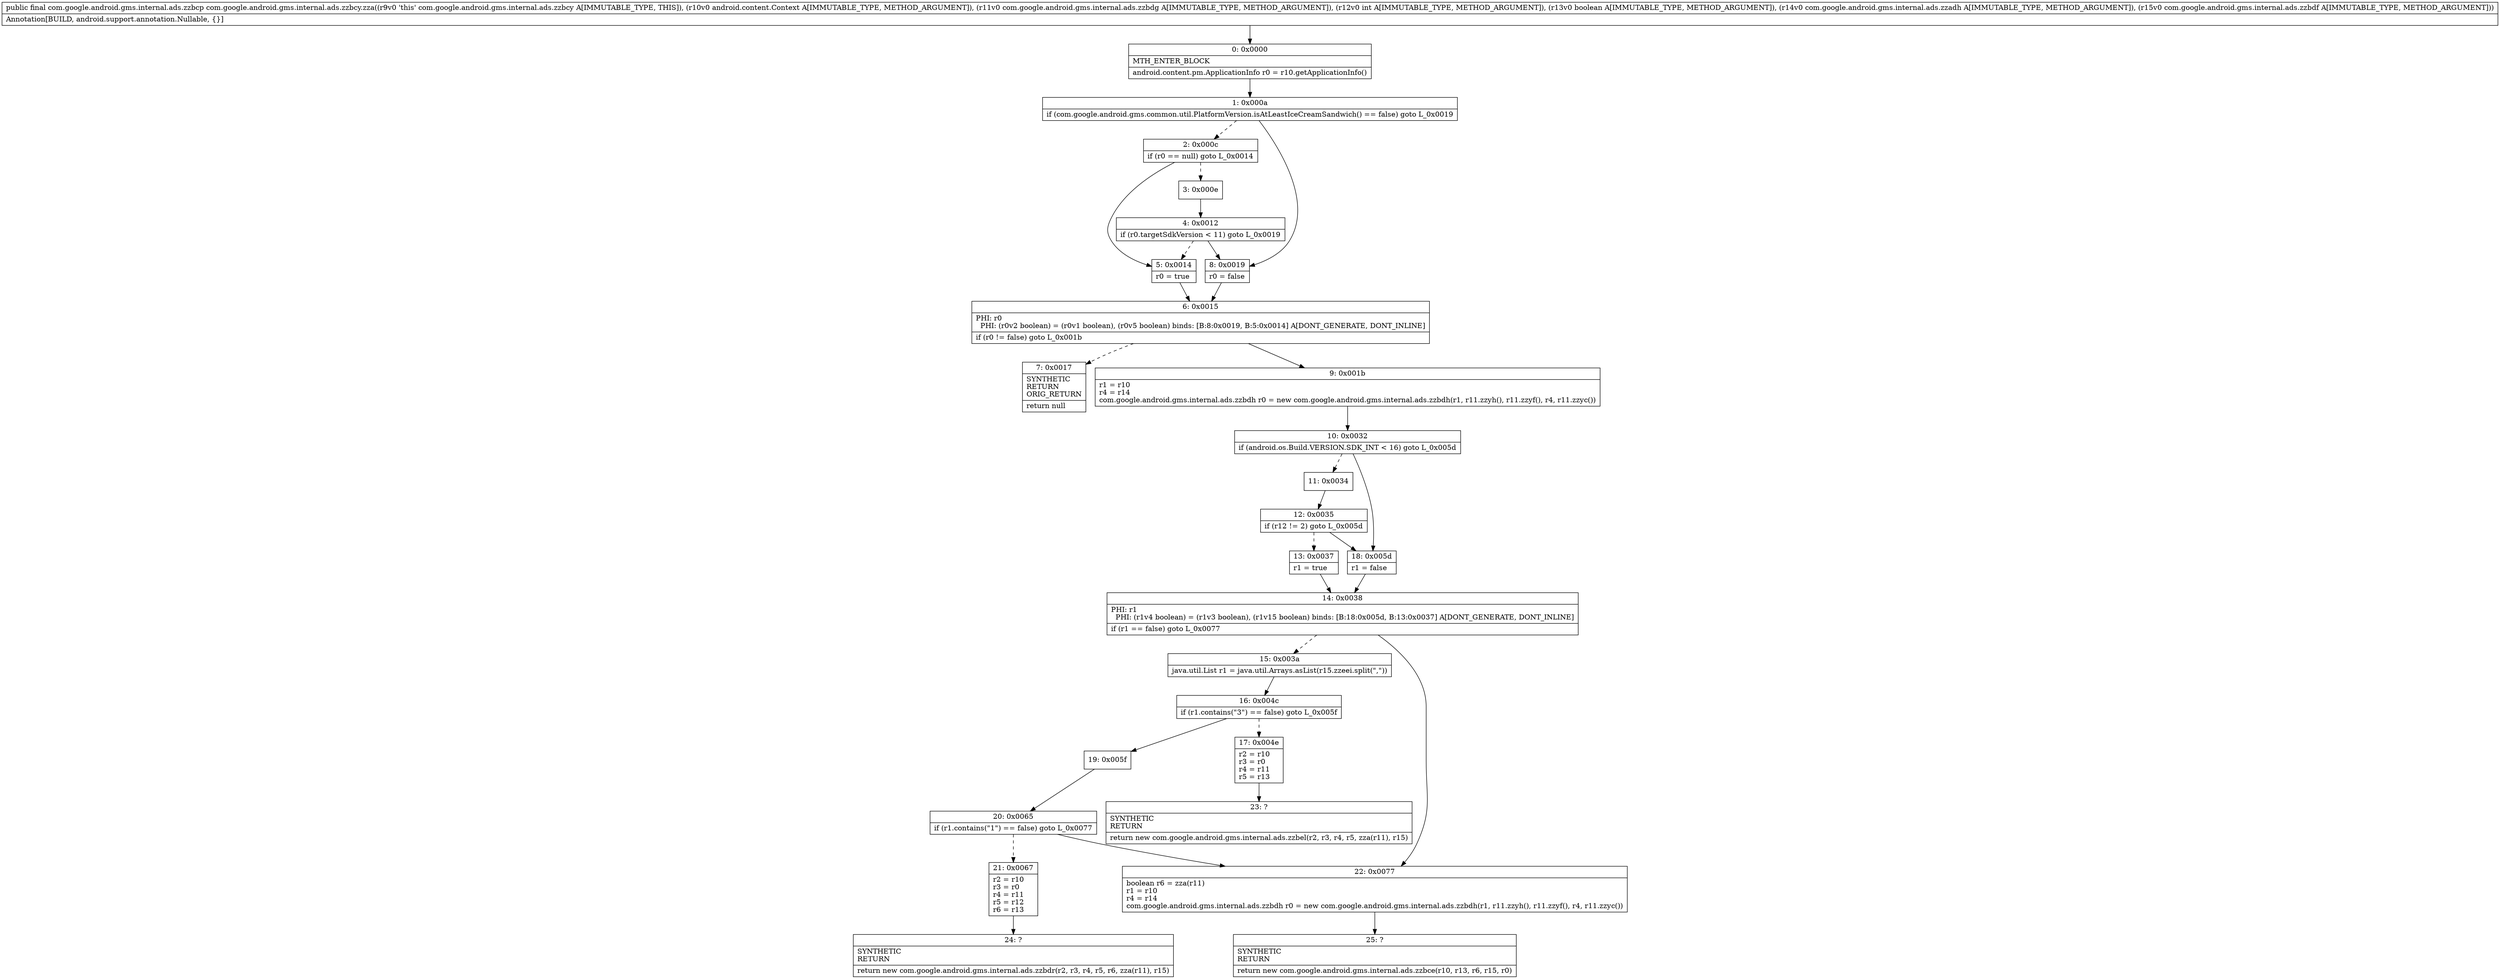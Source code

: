 digraph "CFG forcom.google.android.gms.internal.ads.zzbcy.zza(Landroid\/content\/Context;Lcom\/google\/android\/gms\/internal\/ads\/zzbdg;IZLcom\/google\/android\/gms\/internal\/ads\/zzadh;Lcom\/google\/android\/gms\/internal\/ads\/zzbdf;)Lcom\/google\/android\/gms\/internal\/ads\/zzbcp;" {
Node_0 [shape=record,label="{0\:\ 0x0000|MTH_ENTER_BLOCK\l|android.content.pm.ApplicationInfo r0 = r10.getApplicationInfo()\l}"];
Node_1 [shape=record,label="{1\:\ 0x000a|if (com.google.android.gms.common.util.PlatformVersion.isAtLeastIceCreamSandwich() == false) goto L_0x0019\l}"];
Node_2 [shape=record,label="{2\:\ 0x000c|if (r0 == null) goto L_0x0014\l}"];
Node_3 [shape=record,label="{3\:\ 0x000e}"];
Node_4 [shape=record,label="{4\:\ 0x0012|if (r0.targetSdkVersion \< 11) goto L_0x0019\l}"];
Node_5 [shape=record,label="{5\:\ 0x0014|r0 = true\l}"];
Node_6 [shape=record,label="{6\:\ 0x0015|PHI: r0 \l  PHI: (r0v2 boolean) = (r0v1 boolean), (r0v5 boolean) binds: [B:8:0x0019, B:5:0x0014] A[DONT_GENERATE, DONT_INLINE]\l|if (r0 != false) goto L_0x001b\l}"];
Node_7 [shape=record,label="{7\:\ 0x0017|SYNTHETIC\lRETURN\lORIG_RETURN\l|return null\l}"];
Node_8 [shape=record,label="{8\:\ 0x0019|r0 = false\l}"];
Node_9 [shape=record,label="{9\:\ 0x001b|r1 = r10\lr4 = r14\lcom.google.android.gms.internal.ads.zzbdh r0 = new com.google.android.gms.internal.ads.zzbdh(r1, r11.zzyh(), r11.zzyf(), r4, r11.zzyc())\l}"];
Node_10 [shape=record,label="{10\:\ 0x0032|if (android.os.Build.VERSION.SDK_INT \< 16) goto L_0x005d\l}"];
Node_11 [shape=record,label="{11\:\ 0x0034}"];
Node_12 [shape=record,label="{12\:\ 0x0035|if (r12 != 2) goto L_0x005d\l}"];
Node_13 [shape=record,label="{13\:\ 0x0037|r1 = true\l}"];
Node_14 [shape=record,label="{14\:\ 0x0038|PHI: r1 \l  PHI: (r1v4 boolean) = (r1v3 boolean), (r1v15 boolean) binds: [B:18:0x005d, B:13:0x0037] A[DONT_GENERATE, DONT_INLINE]\l|if (r1 == false) goto L_0x0077\l}"];
Node_15 [shape=record,label="{15\:\ 0x003a|java.util.List r1 = java.util.Arrays.asList(r15.zzeei.split(\",\"))\l}"];
Node_16 [shape=record,label="{16\:\ 0x004c|if (r1.contains(\"3\") == false) goto L_0x005f\l}"];
Node_17 [shape=record,label="{17\:\ 0x004e|r2 = r10\lr3 = r0\lr4 = r11\lr5 = r13\l}"];
Node_18 [shape=record,label="{18\:\ 0x005d|r1 = false\l}"];
Node_19 [shape=record,label="{19\:\ 0x005f}"];
Node_20 [shape=record,label="{20\:\ 0x0065|if (r1.contains(\"1\") == false) goto L_0x0077\l}"];
Node_21 [shape=record,label="{21\:\ 0x0067|r2 = r10\lr3 = r0\lr4 = r11\lr5 = r12\lr6 = r13\l}"];
Node_22 [shape=record,label="{22\:\ 0x0077|boolean r6 = zza(r11)\lr1 = r10\lr4 = r14\lcom.google.android.gms.internal.ads.zzbdh r0 = new com.google.android.gms.internal.ads.zzbdh(r1, r11.zzyh(), r11.zzyf(), r4, r11.zzyc())\l}"];
Node_23 [shape=record,label="{23\:\ ?|SYNTHETIC\lRETURN\l|return new com.google.android.gms.internal.ads.zzbel(r2, r3, r4, r5, zza(r11), r15)\l}"];
Node_24 [shape=record,label="{24\:\ ?|SYNTHETIC\lRETURN\l|return new com.google.android.gms.internal.ads.zzbdr(r2, r3, r4, r5, r6, zza(r11), r15)\l}"];
Node_25 [shape=record,label="{25\:\ ?|SYNTHETIC\lRETURN\l|return new com.google.android.gms.internal.ads.zzbce(r10, r13, r6, r15, r0)\l}"];
MethodNode[shape=record,label="{public final com.google.android.gms.internal.ads.zzbcp com.google.android.gms.internal.ads.zzbcy.zza((r9v0 'this' com.google.android.gms.internal.ads.zzbcy A[IMMUTABLE_TYPE, THIS]), (r10v0 android.content.Context A[IMMUTABLE_TYPE, METHOD_ARGUMENT]), (r11v0 com.google.android.gms.internal.ads.zzbdg A[IMMUTABLE_TYPE, METHOD_ARGUMENT]), (r12v0 int A[IMMUTABLE_TYPE, METHOD_ARGUMENT]), (r13v0 boolean A[IMMUTABLE_TYPE, METHOD_ARGUMENT]), (r14v0 com.google.android.gms.internal.ads.zzadh A[IMMUTABLE_TYPE, METHOD_ARGUMENT]), (r15v0 com.google.android.gms.internal.ads.zzbdf A[IMMUTABLE_TYPE, METHOD_ARGUMENT]))  | Annotation[BUILD, android.support.annotation.Nullable, \{\}]\l}"];
MethodNode -> Node_0;
Node_0 -> Node_1;
Node_1 -> Node_2[style=dashed];
Node_1 -> Node_8;
Node_2 -> Node_3[style=dashed];
Node_2 -> Node_5;
Node_3 -> Node_4;
Node_4 -> Node_5[style=dashed];
Node_4 -> Node_8;
Node_5 -> Node_6;
Node_6 -> Node_7[style=dashed];
Node_6 -> Node_9;
Node_8 -> Node_6;
Node_9 -> Node_10;
Node_10 -> Node_11[style=dashed];
Node_10 -> Node_18;
Node_11 -> Node_12;
Node_12 -> Node_13[style=dashed];
Node_12 -> Node_18;
Node_13 -> Node_14;
Node_14 -> Node_15[style=dashed];
Node_14 -> Node_22;
Node_15 -> Node_16;
Node_16 -> Node_17[style=dashed];
Node_16 -> Node_19;
Node_17 -> Node_23;
Node_18 -> Node_14;
Node_19 -> Node_20;
Node_20 -> Node_21[style=dashed];
Node_20 -> Node_22;
Node_21 -> Node_24;
Node_22 -> Node_25;
}


